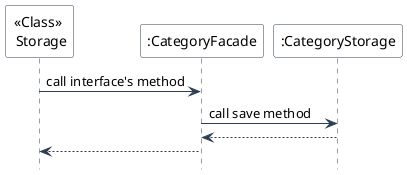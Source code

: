 @startuml
skinparam backgroundColor #FFFFFF
skinparam sequence {
    ArrowColor #2C3E50
    LifeLineBorderColor #2C3E50
    ParticipantBorderColor #2C3E50
    ParticipantBackgroundColor #FFFFFF
}
hide footbox

participant "<<Class>> \n Storage" as S
participant ":CategoryFacade" as CF
participant ":CategoryStorage" as CS

S -> CF: call interface's method
CF -> CS: call save method
CS --> CF:
CF --> S:

@enduml
